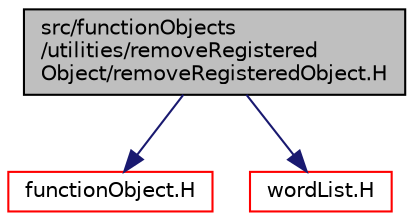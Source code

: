 digraph "src/functionObjects/utilities/removeRegisteredObject/removeRegisteredObject.H"
{
  bgcolor="transparent";
  edge [fontname="Helvetica",fontsize="10",labelfontname="Helvetica",labelfontsize="10"];
  node [fontname="Helvetica",fontsize="10",shape=record];
  Node0 [label="src/functionObjects\l/utilities/removeRegistered\lObject/removeRegisteredObject.H",height=0.2,width=0.4,color="black", fillcolor="grey75", style="filled", fontcolor="black"];
  Node0 -> Node1 [color="midnightblue",fontsize="10",style="solid",fontname="Helvetica"];
  Node1 [label="functionObject.H",height=0.2,width=0.4,color="red",URL="$a09647.html"];
  Node0 -> Node68 [color="midnightblue",fontsize="10",style="solid",fontname="Helvetica"];
  Node68 [label="wordList.H",height=0.2,width=0.4,color="red",URL="$a13475.html"];
}
